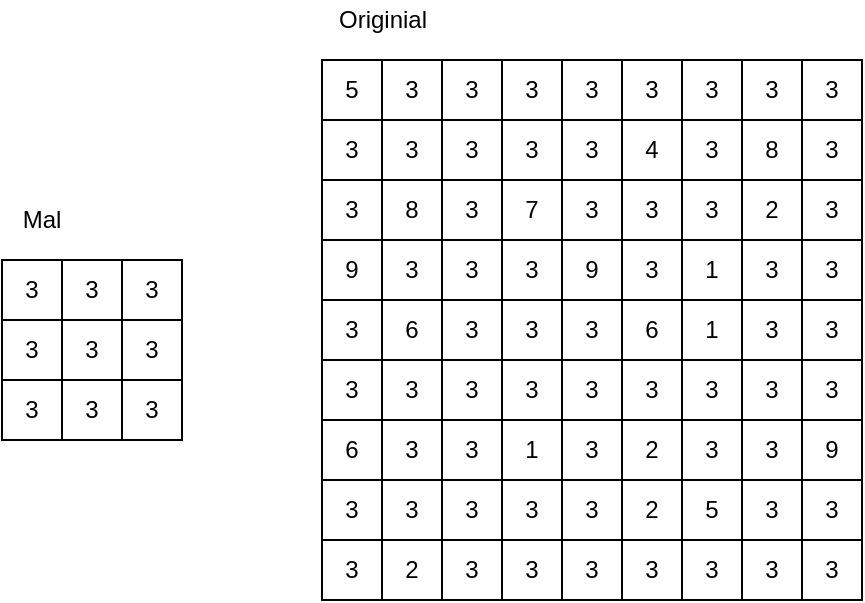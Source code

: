 <mxfile version="14.4.5" type="github">
  <diagram id="yXhrrc6hhMnCA1xcQptM" name="Page-1">
    <mxGraphModel dx="813" dy="435" grid="1" gridSize="10" guides="1" tooltips="1" connect="1" arrows="1" fold="1" page="1" pageScale="1" pageWidth="827" pageHeight="1169" math="0" shadow="0">
      <root>
        <mxCell id="0" />
        <mxCell id="1" parent="0" />
        <mxCell id="uxoelkwABOxgSLTbUYhB-1" value="3" style="rounded=0;whiteSpace=wrap;html=1;" vertex="1" parent="1">
          <mxGeometry x="190" y="210" width="30" height="30" as="geometry" />
        </mxCell>
        <mxCell id="uxoelkwABOxgSLTbUYhB-2" value="3" style="rounded=0;whiteSpace=wrap;html=1;" vertex="1" parent="1">
          <mxGeometry x="160" y="210" width="30" height="30" as="geometry" />
        </mxCell>
        <mxCell id="uxoelkwABOxgSLTbUYhB-3" value="3" style="rounded=0;whiteSpace=wrap;html=1;" vertex="1" parent="1">
          <mxGeometry x="220" y="210" width="30" height="30" as="geometry" />
        </mxCell>
        <mxCell id="uxoelkwABOxgSLTbUYhB-5" value="3" style="rounded=0;whiteSpace=wrap;html=1;" vertex="1" parent="1">
          <mxGeometry x="190" y="240" width="30" height="30" as="geometry" />
        </mxCell>
        <mxCell id="uxoelkwABOxgSLTbUYhB-6" value="3" style="rounded=0;whiteSpace=wrap;html=1;" vertex="1" parent="1">
          <mxGeometry x="160" y="240" width="30" height="30" as="geometry" />
        </mxCell>
        <mxCell id="uxoelkwABOxgSLTbUYhB-7" value="3" style="rounded=0;whiteSpace=wrap;html=1;" vertex="1" parent="1">
          <mxGeometry x="220" y="240" width="30" height="30" as="geometry" />
        </mxCell>
        <mxCell id="uxoelkwABOxgSLTbUYhB-8" value="3" style="rounded=0;whiteSpace=wrap;html=1;" vertex="1" parent="1">
          <mxGeometry x="190" y="270" width="30" height="30" as="geometry" />
        </mxCell>
        <mxCell id="uxoelkwABOxgSLTbUYhB-9" value="3" style="rounded=0;whiteSpace=wrap;html=1;" vertex="1" parent="1">
          <mxGeometry x="160" y="270" width="30" height="30" as="geometry" />
        </mxCell>
        <mxCell id="uxoelkwABOxgSLTbUYhB-10" value="3" style="rounded=0;whiteSpace=wrap;html=1;" vertex="1" parent="1">
          <mxGeometry x="220" y="270" width="30" height="30" as="geometry" />
        </mxCell>
        <mxCell id="uxoelkwABOxgSLTbUYhB-11" value="3" style="rounded=0;whiteSpace=wrap;html=1;" vertex="1" parent="1">
          <mxGeometry x="350" y="110" width="30" height="30" as="geometry" />
        </mxCell>
        <mxCell id="uxoelkwABOxgSLTbUYhB-12" value="5" style="rounded=0;whiteSpace=wrap;html=1;" vertex="1" parent="1">
          <mxGeometry x="320" y="110" width="30" height="30" as="geometry" />
        </mxCell>
        <mxCell id="uxoelkwABOxgSLTbUYhB-13" value="3" style="rounded=0;whiteSpace=wrap;html=1;" vertex="1" parent="1">
          <mxGeometry x="380" y="110" width="30" height="30" as="geometry" />
        </mxCell>
        <mxCell id="uxoelkwABOxgSLTbUYhB-14" value="3" style="rounded=0;whiteSpace=wrap;html=1;" vertex="1" parent="1">
          <mxGeometry x="350" y="140" width="30" height="30" as="geometry" />
        </mxCell>
        <mxCell id="uxoelkwABOxgSLTbUYhB-15" value="3" style="rounded=0;whiteSpace=wrap;html=1;" vertex="1" parent="1">
          <mxGeometry x="320" y="140" width="30" height="30" as="geometry" />
        </mxCell>
        <mxCell id="uxoelkwABOxgSLTbUYhB-16" value="3" style="rounded=0;whiteSpace=wrap;html=1;" vertex="1" parent="1">
          <mxGeometry x="380" y="140" width="30" height="30" as="geometry" />
        </mxCell>
        <mxCell id="uxoelkwABOxgSLTbUYhB-17" value="8" style="rounded=0;whiteSpace=wrap;html=1;" vertex="1" parent="1">
          <mxGeometry x="350" y="170" width="30" height="30" as="geometry" />
        </mxCell>
        <mxCell id="uxoelkwABOxgSLTbUYhB-18" value="3" style="rounded=0;whiteSpace=wrap;html=1;" vertex="1" parent="1">
          <mxGeometry x="320" y="170" width="30" height="30" as="geometry" />
        </mxCell>
        <mxCell id="uxoelkwABOxgSLTbUYhB-19" value="3" style="rounded=0;whiteSpace=wrap;html=1;" vertex="1" parent="1">
          <mxGeometry x="380" y="170" width="30" height="30" as="geometry" />
        </mxCell>
        <mxCell id="uxoelkwABOxgSLTbUYhB-20" value="3" style="rounded=0;whiteSpace=wrap;html=1;" vertex="1" parent="1">
          <mxGeometry x="440" y="110" width="30" height="30" as="geometry" />
        </mxCell>
        <mxCell id="uxoelkwABOxgSLTbUYhB-21" value="3" style="rounded=0;whiteSpace=wrap;html=1;" vertex="1" parent="1">
          <mxGeometry x="410" y="110" width="30" height="30" as="geometry" />
        </mxCell>
        <mxCell id="uxoelkwABOxgSLTbUYhB-22" value="3" style="rounded=0;whiteSpace=wrap;html=1;" vertex="1" parent="1">
          <mxGeometry x="470" y="110" width="30" height="30" as="geometry" />
        </mxCell>
        <mxCell id="uxoelkwABOxgSLTbUYhB-23" value="3" style="rounded=0;whiteSpace=wrap;html=1;" vertex="1" parent="1">
          <mxGeometry x="440" y="140" width="30" height="30" as="geometry" />
        </mxCell>
        <mxCell id="uxoelkwABOxgSLTbUYhB-24" value="3" style="rounded=0;whiteSpace=wrap;html=1;" vertex="1" parent="1">
          <mxGeometry x="410" y="140" width="30" height="30" as="geometry" />
        </mxCell>
        <mxCell id="uxoelkwABOxgSLTbUYhB-25" value="4" style="rounded=0;whiteSpace=wrap;html=1;" vertex="1" parent="1">
          <mxGeometry x="470" y="140" width="30" height="30" as="geometry" />
        </mxCell>
        <mxCell id="uxoelkwABOxgSLTbUYhB-26" value="3" style="rounded=0;whiteSpace=wrap;html=1;" vertex="1" parent="1">
          <mxGeometry x="440" y="170" width="30" height="30" as="geometry" />
        </mxCell>
        <mxCell id="uxoelkwABOxgSLTbUYhB-27" value="7" style="rounded=0;whiteSpace=wrap;html=1;" vertex="1" parent="1">
          <mxGeometry x="410" y="170" width="30" height="30" as="geometry" />
        </mxCell>
        <mxCell id="uxoelkwABOxgSLTbUYhB-28" value="3" style="rounded=0;whiteSpace=wrap;html=1;" vertex="1" parent="1">
          <mxGeometry x="470" y="170" width="30" height="30" as="geometry" />
        </mxCell>
        <mxCell id="uxoelkwABOxgSLTbUYhB-29" value="3" style="rounded=0;whiteSpace=wrap;html=1;" vertex="1" parent="1">
          <mxGeometry x="530" y="110" width="30" height="30" as="geometry" />
        </mxCell>
        <mxCell id="uxoelkwABOxgSLTbUYhB-30" value="3" style="rounded=0;whiteSpace=wrap;html=1;" vertex="1" parent="1">
          <mxGeometry x="500" y="110" width="30" height="30" as="geometry" />
        </mxCell>
        <mxCell id="uxoelkwABOxgSLTbUYhB-31" value="3" style="rounded=0;whiteSpace=wrap;html=1;" vertex="1" parent="1">
          <mxGeometry x="560" y="110" width="30" height="30" as="geometry" />
        </mxCell>
        <mxCell id="uxoelkwABOxgSLTbUYhB-32" value="8" style="rounded=0;whiteSpace=wrap;html=1;" vertex="1" parent="1">
          <mxGeometry x="530" y="140" width="30" height="30" as="geometry" />
        </mxCell>
        <mxCell id="uxoelkwABOxgSLTbUYhB-33" value="3" style="rounded=0;whiteSpace=wrap;html=1;" vertex="1" parent="1">
          <mxGeometry x="500" y="140" width="30" height="30" as="geometry" />
        </mxCell>
        <mxCell id="uxoelkwABOxgSLTbUYhB-34" value="3" style="rounded=0;whiteSpace=wrap;html=1;" vertex="1" parent="1">
          <mxGeometry x="560" y="140" width="30" height="30" as="geometry" />
        </mxCell>
        <mxCell id="uxoelkwABOxgSLTbUYhB-35" value="2" style="rounded=0;whiteSpace=wrap;html=1;" vertex="1" parent="1">
          <mxGeometry x="530" y="170" width="30" height="30" as="geometry" />
        </mxCell>
        <mxCell id="uxoelkwABOxgSLTbUYhB-36" value="3" style="rounded=0;whiteSpace=wrap;html=1;" vertex="1" parent="1">
          <mxGeometry x="500" y="170" width="30" height="30" as="geometry" />
        </mxCell>
        <mxCell id="uxoelkwABOxgSLTbUYhB-37" value="3" style="rounded=0;whiteSpace=wrap;html=1;" vertex="1" parent="1">
          <mxGeometry x="560" y="170" width="30" height="30" as="geometry" />
        </mxCell>
        <mxCell id="uxoelkwABOxgSLTbUYhB-38" value="3" style="rounded=0;whiteSpace=wrap;html=1;" vertex="1" parent="1">
          <mxGeometry x="350" y="200" width="30" height="30" as="geometry" />
        </mxCell>
        <mxCell id="uxoelkwABOxgSLTbUYhB-39" value="9" style="rounded=0;whiteSpace=wrap;html=1;" vertex="1" parent="1">
          <mxGeometry x="320" y="200" width="30" height="30" as="geometry" />
        </mxCell>
        <mxCell id="uxoelkwABOxgSLTbUYhB-40" value="3" style="rounded=0;whiteSpace=wrap;html=1;" vertex="1" parent="1">
          <mxGeometry x="380" y="200" width="30" height="30" as="geometry" />
        </mxCell>
        <mxCell id="uxoelkwABOxgSLTbUYhB-41" value="6" style="rounded=0;whiteSpace=wrap;html=1;" vertex="1" parent="1">
          <mxGeometry x="350" y="230" width="30" height="30" as="geometry" />
        </mxCell>
        <mxCell id="uxoelkwABOxgSLTbUYhB-42" value="3" style="rounded=0;whiteSpace=wrap;html=1;" vertex="1" parent="1">
          <mxGeometry x="320" y="230" width="30" height="30" as="geometry" />
        </mxCell>
        <mxCell id="uxoelkwABOxgSLTbUYhB-43" value="3" style="rounded=0;whiteSpace=wrap;html=1;" vertex="1" parent="1">
          <mxGeometry x="380" y="230" width="30" height="30" as="geometry" />
        </mxCell>
        <mxCell id="uxoelkwABOxgSLTbUYhB-44" value="3" style="rounded=0;whiteSpace=wrap;html=1;" vertex="1" parent="1">
          <mxGeometry x="350" y="260" width="30" height="30" as="geometry" />
        </mxCell>
        <mxCell id="uxoelkwABOxgSLTbUYhB-45" value="3" style="rounded=0;whiteSpace=wrap;html=1;" vertex="1" parent="1">
          <mxGeometry x="320" y="260" width="30" height="30" as="geometry" />
        </mxCell>
        <mxCell id="uxoelkwABOxgSLTbUYhB-46" value="3" style="rounded=0;whiteSpace=wrap;html=1;" vertex="1" parent="1">
          <mxGeometry x="380" y="260" width="30" height="30" as="geometry" />
        </mxCell>
        <mxCell id="uxoelkwABOxgSLTbUYhB-47" value="9" style="rounded=0;whiteSpace=wrap;html=1;" vertex="1" parent="1">
          <mxGeometry x="440" y="200" width="30" height="30" as="geometry" />
        </mxCell>
        <mxCell id="uxoelkwABOxgSLTbUYhB-48" value="3" style="rounded=0;whiteSpace=wrap;html=1;" vertex="1" parent="1">
          <mxGeometry x="410" y="200" width="30" height="30" as="geometry" />
        </mxCell>
        <mxCell id="uxoelkwABOxgSLTbUYhB-49" value="3" style="rounded=0;whiteSpace=wrap;html=1;" vertex="1" parent="1">
          <mxGeometry x="470" y="200" width="30" height="30" as="geometry" />
        </mxCell>
        <mxCell id="uxoelkwABOxgSLTbUYhB-50" value="3" style="rounded=0;whiteSpace=wrap;html=1;" vertex="1" parent="1">
          <mxGeometry x="440" y="230" width="30" height="30" as="geometry" />
        </mxCell>
        <mxCell id="uxoelkwABOxgSLTbUYhB-51" value="3" style="rounded=0;whiteSpace=wrap;html=1;" vertex="1" parent="1">
          <mxGeometry x="410" y="230" width="30" height="30" as="geometry" />
        </mxCell>
        <mxCell id="uxoelkwABOxgSLTbUYhB-52" value="6" style="rounded=0;whiteSpace=wrap;html=1;" vertex="1" parent="1">
          <mxGeometry x="470" y="230" width="30" height="30" as="geometry" />
        </mxCell>
        <mxCell id="uxoelkwABOxgSLTbUYhB-53" value="3" style="rounded=0;whiteSpace=wrap;html=1;" vertex="1" parent="1">
          <mxGeometry x="440" y="260" width="30" height="30" as="geometry" />
        </mxCell>
        <mxCell id="uxoelkwABOxgSLTbUYhB-54" value="3" style="rounded=0;whiteSpace=wrap;html=1;" vertex="1" parent="1">
          <mxGeometry x="410" y="260" width="30" height="30" as="geometry" />
        </mxCell>
        <mxCell id="uxoelkwABOxgSLTbUYhB-55" value="3" style="rounded=0;whiteSpace=wrap;html=1;" vertex="1" parent="1">
          <mxGeometry x="470" y="260" width="30" height="30" as="geometry" />
        </mxCell>
        <mxCell id="uxoelkwABOxgSLTbUYhB-56" value="3" style="rounded=0;whiteSpace=wrap;html=1;" vertex="1" parent="1">
          <mxGeometry x="530" y="200" width="30" height="30" as="geometry" />
        </mxCell>
        <mxCell id="uxoelkwABOxgSLTbUYhB-57" value="1" style="rounded=0;whiteSpace=wrap;html=1;" vertex="1" parent="1">
          <mxGeometry x="500" y="200" width="30" height="30" as="geometry" />
        </mxCell>
        <mxCell id="uxoelkwABOxgSLTbUYhB-58" value="3" style="rounded=0;whiteSpace=wrap;html=1;" vertex="1" parent="1">
          <mxGeometry x="560" y="200" width="30" height="30" as="geometry" />
        </mxCell>
        <mxCell id="uxoelkwABOxgSLTbUYhB-59" value="3" style="rounded=0;whiteSpace=wrap;html=1;" vertex="1" parent="1">
          <mxGeometry x="530" y="230" width="30" height="30" as="geometry" />
        </mxCell>
        <mxCell id="uxoelkwABOxgSLTbUYhB-60" value="1" style="rounded=0;whiteSpace=wrap;html=1;" vertex="1" parent="1">
          <mxGeometry x="500" y="230" width="30" height="30" as="geometry" />
        </mxCell>
        <mxCell id="uxoelkwABOxgSLTbUYhB-61" value="3" style="rounded=0;whiteSpace=wrap;html=1;" vertex="1" parent="1">
          <mxGeometry x="560" y="230" width="30" height="30" as="geometry" />
        </mxCell>
        <mxCell id="uxoelkwABOxgSLTbUYhB-62" value="3" style="rounded=0;whiteSpace=wrap;html=1;" vertex="1" parent="1">
          <mxGeometry x="530" y="260" width="30" height="30" as="geometry" />
        </mxCell>
        <mxCell id="uxoelkwABOxgSLTbUYhB-63" value="3" style="rounded=0;whiteSpace=wrap;html=1;" vertex="1" parent="1">
          <mxGeometry x="500" y="260" width="30" height="30" as="geometry" />
        </mxCell>
        <mxCell id="uxoelkwABOxgSLTbUYhB-64" value="3" style="rounded=0;whiteSpace=wrap;html=1;" vertex="1" parent="1">
          <mxGeometry x="560" y="260" width="30" height="30" as="geometry" />
        </mxCell>
        <mxCell id="uxoelkwABOxgSLTbUYhB-65" value="3" style="rounded=0;whiteSpace=wrap;html=1;" vertex="1" parent="1">
          <mxGeometry x="350" y="290" width="30" height="30" as="geometry" />
        </mxCell>
        <mxCell id="uxoelkwABOxgSLTbUYhB-66" value="6" style="rounded=0;whiteSpace=wrap;html=1;" vertex="1" parent="1">
          <mxGeometry x="320" y="290" width="30" height="30" as="geometry" />
        </mxCell>
        <mxCell id="uxoelkwABOxgSLTbUYhB-67" value="3" style="rounded=0;whiteSpace=wrap;html=1;" vertex="1" parent="1">
          <mxGeometry x="380" y="290" width="30" height="30" as="geometry" />
        </mxCell>
        <mxCell id="uxoelkwABOxgSLTbUYhB-68" value="3" style="rounded=0;whiteSpace=wrap;html=1;" vertex="1" parent="1">
          <mxGeometry x="350" y="320" width="30" height="30" as="geometry" />
        </mxCell>
        <mxCell id="uxoelkwABOxgSLTbUYhB-69" value="3" style="rounded=0;whiteSpace=wrap;html=1;" vertex="1" parent="1">
          <mxGeometry x="320" y="320" width="30" height="30" as="geometry" />
        </mxCell>
        <mxCell id="uxoelkwABOxgSLTbUYhB-70" value="3" style="rounded=0;whiteSpace=wrap;html=1;" vertex="1" parent="1">
          <mxGeometry x="380" y="320" width="30" height="30" as="geometry" />
        </mxCell>
        <mxCell id="uxoelkwABOxgSLTbUYhB-71" value="2" style="rounded=0;whiteSpace=wrap;html=1;" vertex="1" parent="1">
          <mxGeometry x="350" y="350" width="30" height="30" as="geometry" />
        </mxCell>
        <mxCell id="uxoelkwABOxgSLTbUYhB-72" value="3" style="rounded=0;whiteSpace=wrap;html=1;" vertex="1" parent="1">
          <mxGeometry x="320" y="350" width="30" height="30" as="geometry" />
        </mxCell>
        <mxCell id="uxoelkwABOxgSLTbUYhB-73" value="3" style="rounded=0;whiteSpace=wrap;html=1;" vertex="1" parent="1">
          <mxGeometry x="380" y="350" width="30" height="30" as="geometry" />
        </mxCell>
        <mxCell id="uxoelkwABOxgSLTbUYhB-74" value="3" style="rounded=0;whiteSpace=wrap;html=1;" vertex="1" parent="1">
          <mxGeometry x="440" y="290" width="30" height="30" as="geometry" />
        </mxCell>
        <mxCell id="uxoelkwABOxgSLTbUYhB-75" value="1" style="rounded=0;whiteSpace=wrap;html=1;" vertex="1" parent="1">
          <mxGeometry x="410" y="290" width="30" height="30" as="geometry" />
        </mxCell>
        <mxCell id="uxoelkwABOxgSLTbUYhB-76" value="2" style="rounded=0;whiteSpace=wrap;html=1;" vertex="1" parent="1">
          <mxGeometry x="470" y="290" width="30" height="30" as="geometry" />
        </mxCell>
        <mxCell id="uxoelkwABOxgSLTbUYhB-77" value="3" style="rounded=0;whiteSpace=wrap;html=1;" vertex="1" parent="1">
          <mxGeometry x="440" y="320" width="30" height="30" as="geometry" />
        </mxCell>
        <mxCell id="uxoelkwABOxgSLTbUYhB-78" value="3" style="rounded=0;whiteSpace=wrap;html=1;" vertex="1" parent="1">
          <mxGeometry x="410" y="320" width="30" height="30" as="geometry" />
        </mxCell>
        <mxCell id="uxoelkwABOxgSLTbUYhB-79" value="2" style="rounded=0;whiteSpace=wrap;html=1;" vertex="1" parent="1">
          <mxGeometry x="470" y="320" width="30" height="30" as="geometry" />
        </mxCell>
        <mxCell id="uxoelkwABOxgSLTbUYhB-80" value="3" style="rounded=0;whiteSpace=wrap;html=1;" vertex="1" parent="1">
          <mxGeometry x="440" y="350" width="30" height="30" as="geometry" />
        </mxCell>
        <mxCell id="uxoelkwABOxgSLTbUYhB-81" value="3" style="rounded=0;whiteSpace=wrap;html=1;" vertex="1" parent="1">
          <mxGeometry x="410" y="350" width="30" height="30" as="geometry" />
        </mxCell>
        <mxCell id="uxoelkwABOxgSLTbUYhB-82" value="3" style="rounded=0;whiteSpace=wrap;html=1;" vertex="1" parent="1">
          <mxGeometry x="470" y="350" width="30" height="30" as="geometry" />
        </mxCell>
        <mxCell id="uxoelkwABOxgSLTbUYhB-83" value="3" style="rounded=0;whiteSpace=wrap;html=1;" vertex="1" parent="1">
          <mxGeometry x="530" y="290" width="30" height="30" as="geometry" />
        </mxCell>
        <mxCell id="uxoelkwABOxgSLTbUYhB-84" value="3" style="rounded=0;whiteSpace=wrap;html=1;" vertex="1" parent="1">
          <mxGeometry x="500" y="290" width="30" height="30" as="geometry" />
        </mxCell>
        <mxCell id="uxoelkwABOxgSLTbUYhB-85" value="9" style="rounded=0;whiteSpace=wrap;html=1;" vertex="1" parent="1">
          <mxGeometry x="560" y="290" width="30" height="30" as="geometry" />
        </mxCell>
        <mxCell id="uxoelkwABOxgSLTbUYhB-86" value="3" style="rounded=0;whiteSpace=wrap;html=1;" vertex="1" parent="1">
          <mxGeometry x="530" y="320" width="30" height="30" as="geometry" />
        </mxCell>
        <mxCell id="uxoelkwABOxgSLTbUYhB-87" value="5" style="rounded=0;whiteSpace=wrap;html=1;" vertex="1" parent="1">
          <mxGeometry x="500" y="320" width="30" height="30" as="geometry" />
        </mxCell>
        <mxCell id="uxoelkwABOxgSLTbUYhB-88" value="3" style="rounded=0;whiteSpace=wrap;html=1;" vertex="1" parent="1">
          <mxGeometry x="560" y="320" width="30" height="30" as="geometry" />
        </mxCell>
        <mxCell id="uxoelkwABOxgSLTbUYhB-89" value="3" style="rounded=0;whiteSpace=wrap;html=1;" vertex="1" parent="1">
          <mxGeometry x="530" y="350" width="30" height="30" as="geometry" />
        </mxCell>
        <mxCell id="uxoelkwABOxgSLTbUYhB-90" value="3" style="rounded=0;whiteSpace=wrap;html=1;" vertex="1" parent="1">
          <mxGeometry x="500" y="350" width="30" height="30" as="geometry" />
        </mxCell>
        <mxCell id="uxoelkwABOxgSLTbUYhB-91" value="3" style="rounded=0;whiteSpace=wrap;html=1;" vertex="1" parent="1">
          <mxGeometry x="560" y="350" width="30" height="30" as="geometry" />
        </mxCell>
        <mxCell id="uxoelkwABOxgSLTbUYhB-92" value="Mal" style="text;html=1;strokeColor=none;fillColor=none;align=center;verticalAlign=middle;whiteSpace=wrap;rounded=0;" vertex="1" parent="1">
          <mxGeometry x="160" y="180" width="40" height="20" as="geometry" />
        </mxCell>
        <mxCell id="uxoelkwABOxgSLTbUYhB-93" value="Originial" style="text;html=1;align=center;verticalAlign=middle;resizable=0;points=[];autosize=1;" vertex="1" parent="1">
          <mxGeometry x="320" y="80" width="60" height="20" as="geometry" />
        </mxCell>
      </root>
    </mxGraphModel>
  </diagram>
</mxfile>
